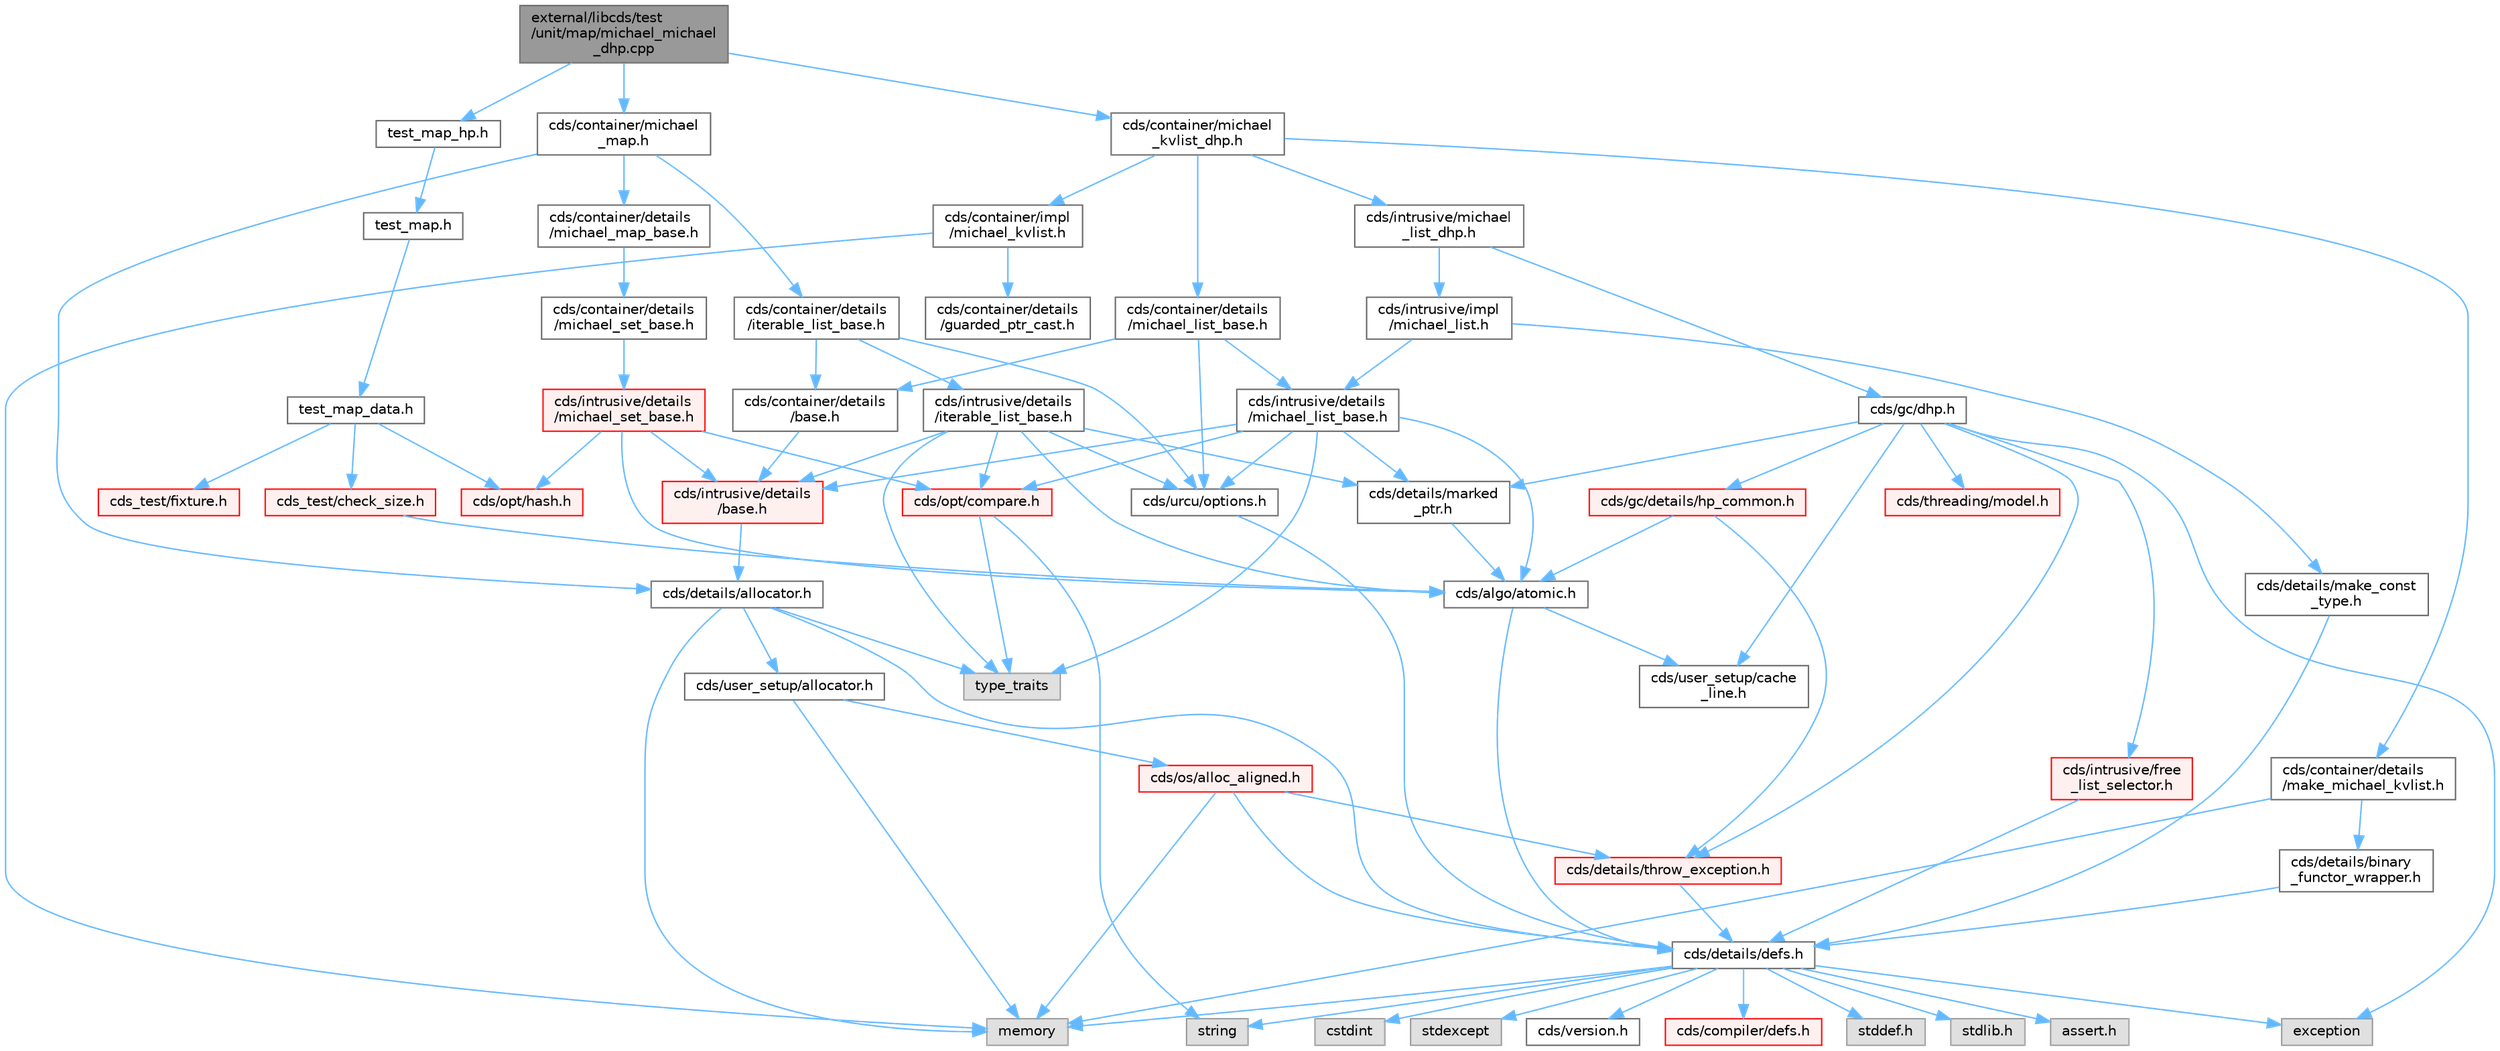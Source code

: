 digraph "external/libcds/test/unit/map/michael_michael_dhp.cpp"
{
 // LATEX_PDF_SIZE
  bgcolor="transparent";
  edge [fontname=Helvetica,fontsize=10,labelfontname=Helvetica,labelfontsize=10];
  node [fontname=Helvetica,fontsize=10,shape=box,height=0.2,width=0.4];
  Node1 [id="Node000001",label="external/libcds/test\l/unit/map/michael_michael\l_dhp.cpp",height=0.2,width=0.4,color="gray40", fillcolor="grey60", style="filled", fontcolor="black",tooltip=" "];
  Node1 -> Node2 [id="edge89_Node000001_Node000002",color="steelblue1",style="solid",tooltip=" "];
  Node2 [id="Node000002",label="test_map_hp.h",height=0.2,width=0.4,color="grey40", fillcolor="white", style="filled",URL="$test__map__hp_8h.html",tooltip=" "];
  Node2 -> Node3 [id="edge90_Node000002_Node000003",color="steelblue1",style="solid",tooltip=" "];
  Node3 [id="Node000003",label="test_map.h",height=0.2,width=0.4,color="grey40", fillcolor="white", style="filled",URL="$map_2test__map_8h.html",tooltip=" "];
  Node3 -> Node4 [id="edge91_Node000003_Node000004",color="steelblue1",style="solid",tooltip=" "];
  Node4 [id="Node000004",label="test_map_data.h",height=0.2,width=0.4,color="grey40", fillcolor="white", style="filled",URL="$map_2test__map__data_8h.html",tooltip=" "];
  Node4 -> Node5 [id="edge92_Node000004_Node000005",color="steelblue1",style="solid",tooltip=" "];
  Node5 [id="Node000005",label="cds_test/check_size.h",height=0.2,width=0.4,color="red", fillcolor="#FFF0F0", style="filled",URL="$check__size_8h.html",tooltip=" "];
  Node5 -> Node8 [id="edge93_Node000005_Node000008",color="steelblue1",style="solid",tooltip=" "];
  Node8 [id="Node000008",label="cds/algo/atomic.h",height=0.2,width=0.4,color="grey40", fillcolor="white", style="filled",URL="$external_2libcds_2cds_2algo_2atomic_8h.html",tooltip=" "];
  Node8 -> Node9 [id="edge94_Node000008_Node000009",color="steelblue1",style="solid",tooltip=" "];
  Node9 [id="Node000009",label="cds/details/defs.h",height=0.2,width=0.4,color="grey40", fillcolor="white", style="filled",URL="$details_2defs_8h.html",tooltip=" "];
  Node9 -> Node10 [id="edge95_Node000009_Node000010",color="steelblue1",style="solid",tooltip=" "];
  Node10 [id="Node000010",label="stddef.h",height=0.2,width=0.4,color="grey60", fillcolor="#E0E0E0", style="filled",tooltip=" "];
  Node9 -> Node11 [id="edge96_Node000009_Node000011",color="steelblue1",style="solid",tooltip=" "];
  Node11 [id="Node000011",label="stdlib.h",height=0.2,width=0.4,color="grey60", fillcolor="#E0E0E0", style="filled",tooltip=" "];
  Node9 -> Node12 [id="edge97_Node000009_Node000012",color="steelblue1",style="solid",tooltip=" "];
  Node12 [id="Node000012",label="assert.h",height=0.2,width=0.4,color="grey60", fillcolor="#E0E0E0", style="filled",tooltip=" "];
  Node9 -> Node13 [id="edge98_Node000009_Node000013",color="steelblue1",style="solid",tooltip=" "];
  Node13 [id="Node000013",label="cstdint",height=0.2,width=0.4,color="grey60", fillcolor="#E0E0E0", style="filled",tooltip=" "];
  Node9 -> Node14 [id="edge99_Node000009_Node000014",color="steelblue1",style="solid",tooltip=" "];
  Node14 [id="Node000014",label="exception",height=0.2,width=0.4,color="grey60", fillcolor="#E0E0E0", style="filled",tooltip=" "];
  Node9 -> Node15 [id="edge100_Node000009_Node000015",color="steelblue1",style="solid",tooltip=" "];
  Node15 [id="Node000015",label="stdexcept",height=0.2,width=0.4,color="grey60", fillcolor="#E0E0E0", style="filled",tooltip=" "];
  Node9 -> Node16 [id="edge101_Node000009_Node000016",color="steelblue1",style="solid",tooltip=" "];
  Node16 [id="Node000016",label="string",height=0.2,width=0.4,color="grey60", fillcolor="#E0E0E0", style="filled",tooltip=" "];
  Node9 -> Node17 [id="edge102_Node000009_Node000017",color="steelblue1",style="solid",tooltip=" "];
  Node17 [id="Node000017",label="memory",height=0.2,width=0.4,color="grey60", fillcolor="#E0E0E0", style="filled",tooltip=" "];
  Node9 -> Node18 [id="edge103_Node000009_Node000018",color="steelblue1",style="solid",tooltip=" "];
  Node18 [id="Node000018",label="cds/version.h",height=0.2,width=0.4,color="grey40", fillcolor="white", style="filled",URL="$external_2libcds_2cds_2version_8h.html",tooltip=" "];
  Node9 -> Node19 [id="edge104_Node000009_Node000019",color="steelblue1",style="solid",tooltip=" "];
  Node19 [id="Node000019",label="cds/compiler/defs.h",height=0.2,width=0.4,color="red", fillcolor="#FFF0F0", style="filled",URL="$compiler_2defs_8h.html",tooltip=" "];
  Node8 -> Node22 [id="edge105_Node000008_Node000022",color="steelblue1",style="solid",tooltip=" "];
  Node22 [id="Node000022",label="cds/user_setup/cache\l_line.h",height=0.2,width=0.4,color="grey40", fillcolor="white", style="filled",URL="$cache__line_8h.html",tooltip="Cache-line size definition"];
  Node4 -> Node23 [id="edge106_Node000004_Node000023",color="steelblue1",style="solid",tooltip=" "];
  Node23 [id="Node000023",label="cds_test/fixture.h",height=0.2,width=0.4,color="red", fillcolor="#FFF0F0", style="filled",URL="$fixture_8h.html",tooltip=" "];
  Node4 -> Node26 [id="edge107_Node000004_Node000026",color="steelblue1",style="solid",tooltip=" "];
  Node26 [id="Node000026",label="cds/opt/hash.h",height=0.2,width=0.4,color="red", fillcolor="#FFF0F0", style="filled",URL="$external_2libcds_2cds_2opt_2hash_8h.html",tooltip=" "];
  Node1 -> Node47 [id="edge108_Node000001_Node000047",color="steelblue1",style="solid",tooltip=" "];
  Node47 [id="Node000047",label="cds/container/michael\l_kvlist_dhp.h",height=0.2,width=0.4,color="grey40", fillcolor="white", style="filled",URL="$michael__kvlist__dhp_8h.html",tooltip=" "];
  Node47 -> Node48 [id="edge109_Node000047_Node000048",color="steelblue1",style="solid",tooltip=" "];
  Node48 [id="Node000048",label="cds/container/details\l/michael_list_base.h",height=0.2,width=0.4,color="grey40", fillcolor="white", style="filled",URL="$container_2details_2michael__list__base_8h.html",tooltip=" "];
  Node48 -> Node49 [id="edge110_Node000048_Node000049",color="steelblue1",style="solid",tooltip=" "];
  Node49 [id="Node000049",label="cds/container/details\l/base.h",height=0.2,width=0.4,color="grey40", fillcolor="white", style="filled",URL="$external_2libcds_2cds_2container_2details_2base_8h.html",tooltip=" "];
  Node49 -> Node50 [id="edge111_Node000049_Node000050",color="steelblue1",style="solid",tooltip=" "];
  Node50 [id="Node000050",label="cds/intrusive/details\l/base.h",height=0.2,width=0.4,color="red", fillcolor="#FFF0F0", style="filled",URL="$external_2libcds_2cds_2intrusive_2details_2base_8h.html",tooltip=" "];
  Node50 -> Node53 [id="edge112_Node000050_Node000053",color="steelblue1",style="solid",tooltip=" "];
  Node53 [id="Node000053",label="cds/details/allocator.h",height=0.2,width=0.4,color="grey40", fillcolor="white", style="filled",URL="$external_2libcds_2cds_2details_2allocator_8h.html",tooltip=" "];
  Node53 -> Node54 [id="edge113_Node000053_Node000054",color="steelblue1",style="solid",tooltip=" "];
  Node54 [id="Node000054",label="type_traits",height=0.2,width=0.4,color="grey60", fillcolor="#E0E0E0", style="filled",tooltip=" "];
  Node53 -> Node17 [id="edge114_Node000053_Node000017",color="steelblue1",style="solid",tooltip=" "];
  Node53 -> Node9 [id="edge115_Node000053_Node000009",color="steelblue1",style="solid",tooltip=" "];
  Node53 -> Node32 [id="edge116_Node000053_Node000032",color="steelblue1",style="solid",tooltip=" "];
  Node32 [id="Node000032",label="cds/user_setup/allocator.h",height=0.2,width=0.4,color="grey40", fillcolor="white", style="filled",URL="$external_2libcds_2cds_2user__setup_2allocator_8h.html",tooltip="Default implementation of allocator classes."];
  Node32 -> Node17 [id="edge117_Node000032_Node000017",color="steelblue1",style="solid",tooltip=" "];
  Node32 -> Node33 [id="edge118_Node000032_Node000033",color="steelblue1",style="solid",tooltip=" "];
  Node33 [id="Node000033",label="cds/os/alloc_aligned.h",height=0.2,width=0.4,color="red", fillcolor="#FFF0F0", style="filled",URL="$alloc__aligned_8h.html",tooltip=" "];
  Node33 -> Node9 [id="edge119_Node000033_Node000009",color="steelblue1",style="solid",tooltip=" "];
  Node33 -> Node17 [id="edge120_Node000033_Node000017",color="steelblue1",style="solid",tooltip=" "];
  Node33 -> Node44 [id="edge121_Node000033_Node000044",color="steelblue1",style="solid",tooltip=" "];
  Node44 [id="Node000044",label="cds/details/throw_exception.h",height=0.2,width=0.4,color="red", fillcolor="#FFF0F0", style="filled",URL="$throw__exception_8h.html",tooltip=" "];
  Node44 -> Node9 [id="edge122_Node000044_Node000009",color="steelblue1",style="solid",tooltip=" "];
  Node48 -> Node59 [id="edge123_Node000048_Node000059",color="steelblue1",style="solid",tooltip=" "];
  Node59 [id="Node000059",label="cds/intrusive/details\l/michael_list_base.h",height=0.2,width=0.4,color="grey40", fillcolor="white", style="filled",URL="$intrusive_2details_2michael__list__base_8h.html",tooltip=" "];
  Node59 -> Node54 [id="edge124_Node000059_Node000054",color="steelblue1",style="solid",tooltip=" "];
  Node59 -> Node50 [id="edge125_Node000059_Node000050",color="steelblue1",style="solid",tooltip=" "];
  Node59 -> Node60 [id="edge126_Node000059_Node000060",color="steelblue1",style="solid",tooltip=" "];
  Node60 [id="Node000060",label="cds/opt/compare.h",height=0.2,width=0.4,color="red", fillcolor="#FFF0F0", style="filled",URL="$external_2libcds_2cds_2opt_2compare_8h.html",tooltip=" "];
  Node60 -> Node54 [id="edge127_Node000060_Node000054",color="steelblue1",style="solid",tooltip=" "];
  Node60 -> Node16 [id="edge128_Node000060_Node000016",color="steelblue1",style="solid",tooltip=" "];
  Node59 -> Node8 [id="edge129_Node000059_Node000008",color="steelblue1",style="solid",tooltip=" "];
  Node59 -> Node61 [id="edge130_Node000059_Node000061",color="steelblue1",style="solid",tooltip=" "];
  Node61 [id="Node000061",label="cds/details/marked\l_ptr.h",height=0.2,width=0.4,color="grey40", fillcolor="white", style="filled",URL="$marked__ptr_8h.html",tooltip=" "];
  Node61 -> Node8 [id="edge131_Node000061_Node000008",color="steelblue1",style="solid",tooltip=" "];
  Node59 -> Node62 [id="edge132_Node000059_Node000062",color="steelblue1",style="solid",tooltip=" "];
  Node62 [id="Node000062",label="cds/urcu/options.h",height=0.2,width=0.4,color="grey40", fillcolor="white", style="filled",URL="$urcu_2options_8h.html",tooltip=" "];
  Node62 -> Node9 [id="edge133_Node000062_Node000009",color="steelblue1",style="solid",tooltip=" "];
  Node48 -> Node62 [id="edge134_Node000048_Node000062",color="steelblue1",style="solid",tooltip=" "];
  Node47 -> Node63 [id="edge135_Node000047_Node000063",color="steelblue1",style="solid",tooltip=" "];
  Node63 [id="Node000063",label="cds/intrusive/michael\l_list_dhp.h",height=0.2,width=0.4,color="grey40", fillcolor="white", style="filled",URL="$intrusive_2michael__list__dhp_8h.html",tooltip=" "];
  Node63 -> Node64 [id="edge136_Node000063_Node000064",color="steelblue1",style="solid",tooltip=" "];
  Node64 [id="Node000064",label="cds/intrusive/impl\l/michael_list.h",height=0.2,width=0.4,color="grey40", fillcolor="white", style="filled",URL="$intrusive_2impl_2michael__list_8h.html",tooltip=" "];
  Node64 -> Node59 [id="edge137_Node000064_Node000059",color="steelblue1",style="solid",tooltip=" "];
  Node64 -> Node65 [id="edge138_Node000064_Node000065",color="steelblue1",style="solid",tooltip=" "];
  Node65 [id="Node000065",label="cds/details/make_const\l_type.h",height=0.2,width=0.4,color="grey40", fillcolor="white", style="filled",URL="$make__const__type_8h.html",tooltip=" "];
  Node65 -> Node9 [id="edge139_Node000065_Node000009",color="steelblue1",style="solid",tooltip=" "];
  Node63 -> Node66 [id="edge140_Node000063_Node000066",color="steelblue1",style="solid",tooltip=" "];
  Node66 [id="Node000066",label="cds/gc/dhp.h",height=0.2,width=0.4,color="grey40", fillcolor="white", style="filled",URL="$dhp_8h.html",tooltip=" "];
  Node66 -> Node14 [id="edge141_Node000066_Node000014",color="steelblue1",style="solid",tooltip=" "];
  Node66 -> Node67 [id="edge142_Node000066_Node000067",color="steelblue1",style="solid",tooltip=" "];
  Node67 [id="Node000067",label="cds/gc/details/hp_common.h",height=0.2,width=0.4,color="red", fillcolor="#FFF0F0", style="filled",URL="$hp__common_8h.html",tooltip=" "];
  Node67 -> Node8 [id="edge143_Node000067_Node000008",color="steelblue1",style="solid",tooltip=" "];
  Node67 -> Node44 [id="edge144_Node000067_Node000044",color="steelblue1",style="solid",tooltip=" "];
  Node66 -> Node69 [id="edge145_Node000066_Node000069",color="steelblue1",style="solid",tooltip=" "];
  Node69 [id="Node000069",label="cds/threading/model.h",height=0.2,width=0.4,color="red", fillcolor="#FFF0F0", style="filled",URL="$model_8h.html",tooltip=" "];
  Node66 -> Node81 [id="edge146_Node000066_Node000081",color="steelblue1",style="solid",tooltip=" "];
  Node81 [id="Node000081",label="cds/intrusive/free\l_list_selector.h",height=0.2,width=0.4,color="red", fillcolor="#FFF0F0", style="filled",URL="$free__list__selector_8h.html",tooltip=" "];
  Node81 -> Node9 [id="edge147_Node000081_Node000009",color="steelblue1",style="solid",tooltip=" "];
  Node66 -> Node44 [id="edge148_Node000066_Node000044",color="steelblue1",style="solid",tooltip=" "];
  Node66 -> Node61 [id="edge149_Node000066_Node000061",color="steelblue1",style="solid",tooltip=" "];
  Node66 -> Node22 [id="edge150_Node000066_Node000022",color="steelblue1",style="solid",tooltip=" "];
  Node47 -> Node83 [id="edge151_Node000047_Node000083",color="steelblue1",style="solid",tooltip=" "];
  Node83 [id="Node000083",label="cds/container/details\l/make_michael_kvlist.h",height=0.2,width=0.4,color="grey40", fillcolor="white", style="filled",URL="$make__michael__kvlist_8h.html",tooltip=" "];
  Node83 -> Node84 [id="edge152_Node000083_Node000084",color="steelblue1",style="solid",tooltip=" "];
  Node84 [id="Node000084",label="cds/details/binary\l_functor_wrapper.h",height=0.2,width=0.4,color="grey40", fillcolor="white", style="filled",URL="$binary__functor__wrapper_8h.html",tooltip=" "];
  Node84 -> Node9 [id="edge153_Node000084_Node000009",color="steelblue1",style="solid",tooltip=" "];
  Node83 -> Node17 [id="edge154_Node000083_Node000017",color="steelblue1",style="solid",tooltip=" "];
  Node47 -> Node85 [id="edge155_Node000047_Node000085",color="steelblue1",style="solid",tooltip=" "];
  Node85 [id="Node000085",label="cds/container/impl\l/michael_kvlist.h",height=0.2,width=0.4,color="grey40", fillcolor="white", style="filled",URL="$michael__kvlist_8h.html",tooltip=" "];
  Node85 -> Node17 [id="edge156_Node000085_Node000017",color="steelblue1",style="solid",tooltip=" "];
  Node85 -> Node86 [id="edge157_Node000085_Node000086",color="steelblue1",style="solid",tooltip=" "];
  Node86 [id="Node000086",label="cds/container/details\l/guarded_ptr_cast.h",height=0.2,width=0.4,color="grey40", fillcolor="white", style="filled",URL="$guarded__ptr__cast_8h.html",tooltip=" "];
  Node1 -> Node87 [id="edge158_Node000001_Node000087",color="steelblue1",style="solid",tooltip=" "];
  Node87 [id="Node000087",label="cds/container/michael\l_map.h",height=0.2,width=0.4,color="grey40", fillcolor="white", style="filled",URL="$michael__map_8h.html",tooltip=" "];
  Node87 -> Node88 [id="edge159_Node000087_Node000088",color="steelblue1",style="solid",tooltip=" "];
  Node88 [id="Node000088",label="cds/container/details\l/michael_map_base.h",height=0.2,width=0.4,color="grey40", fillcolor="white", style="filled",URL="$michael__map__base_8h.html",tooltip=" "];
  Node88 -> Node89 [id="edge160_Node000088_Node000089",color="steelblue1",style="solid",tooltip=" "];
  Node89 [id="Node000089",label="cds/container/details\l/michael_set_base.h",height=0.2,width=0.4,color="grey40", fillcolor="white", style="filled",URL="$container_2details_2michael__set__base_8h.html",tooltip=" "];
  Node89 -> Node90 [id="edge161_Node000089_Node000090",color="steelblue1",style="solid",tooltip=" "];
  Node90 [id="Node000090",label="cds/intrusive/details\l/michael_set_base.h",height=0.2,width=0.4,color="red", fillcolor="#FFF0F0", style="filled",URL="$intrusive_2details_2michael__set__base_8h.html",tooltip=" "];
  Node90 -> Node50 [id="edge162_Node000090_Node000050",color="steelblue1",style="solid",tooltip=" "];
  Node90 -> Node60 [id="edge163_Node000090_Node000060",color="steelblue1",style="solid",tooltip=" "];
  Node90 -> Node26 [id="edge164_Node000090_Node000026",color="steelblue1",style="solid",tooltip=" "];
  Node90 -> Node8 [id="edge165_Node000090_Node000008",color="steelblue1",style="solid",tooltip=" "];
  Node87 -> Node91 [id="edge166_Node000087_Node000091",color="steelblue1",style="solid",tooltip=" "];
  Node91 [id="Node000091",label="cds/container/details\l/iterable_list_base.h",height=0.2,width=0.4,color="grey40", fillcolor="white", style="filled",URL="$container_2details_2iterable__list__base_8h.html",tooltip=" "];
  Node91 -> Node49 [id="edge167_Node000091_Node000049",color="steelblue1",style="solid",tooltip=" "];
  Node91 -> Node92 [id="edge168_Node000091_Node000092",color="steelblue1",style="solid",tooltip=" "];
  Node92 [id="Node000092",label="cds/intrusive/details\l/iterable_list_base.h",height=0.2,width=0.4,color="grey40", fillcolor="white", style="filled",URL="$intrusive_2details_2iterable__list__base_8h.html",tooltip=" "];
  Node92 -> Node54 [id="edge169_Node000092_Node000054",color="steelblue1",style="solid",tooltip=" "];
  Node92 -> Node50 [id="edge170_Node000092_Node000050",color="steelblue1",style="solid",tooltip=" "];
  Node92 -> Node60 [id="edge171_Node000092_Node000060",color="steelblue1",style="solid",tooltip=" "];
  Node92 -> Node8 [id="edge172_Node000092_Node000008",color="steelblue1",style="solid",tooltip=" "];
  Node92 -> Node61 [id="edge173_Node000092_Node000061",color="steelblue1",style="solid",tooltip=" "];
  Node92 -> Node62 [id="edge174_Node000092_Node000062",color="steelblue1",style="solid",tooltip=" "];
  Node91 -> Node62 [id="edge175_Node000091_Node000062",color="steelblue1",style="solid",tooltip=" "];
  Node87 -> Node53 [id="edge176_Node000087_Node000053",color="steelblue1",style="solid",tooltip=" "];
}

